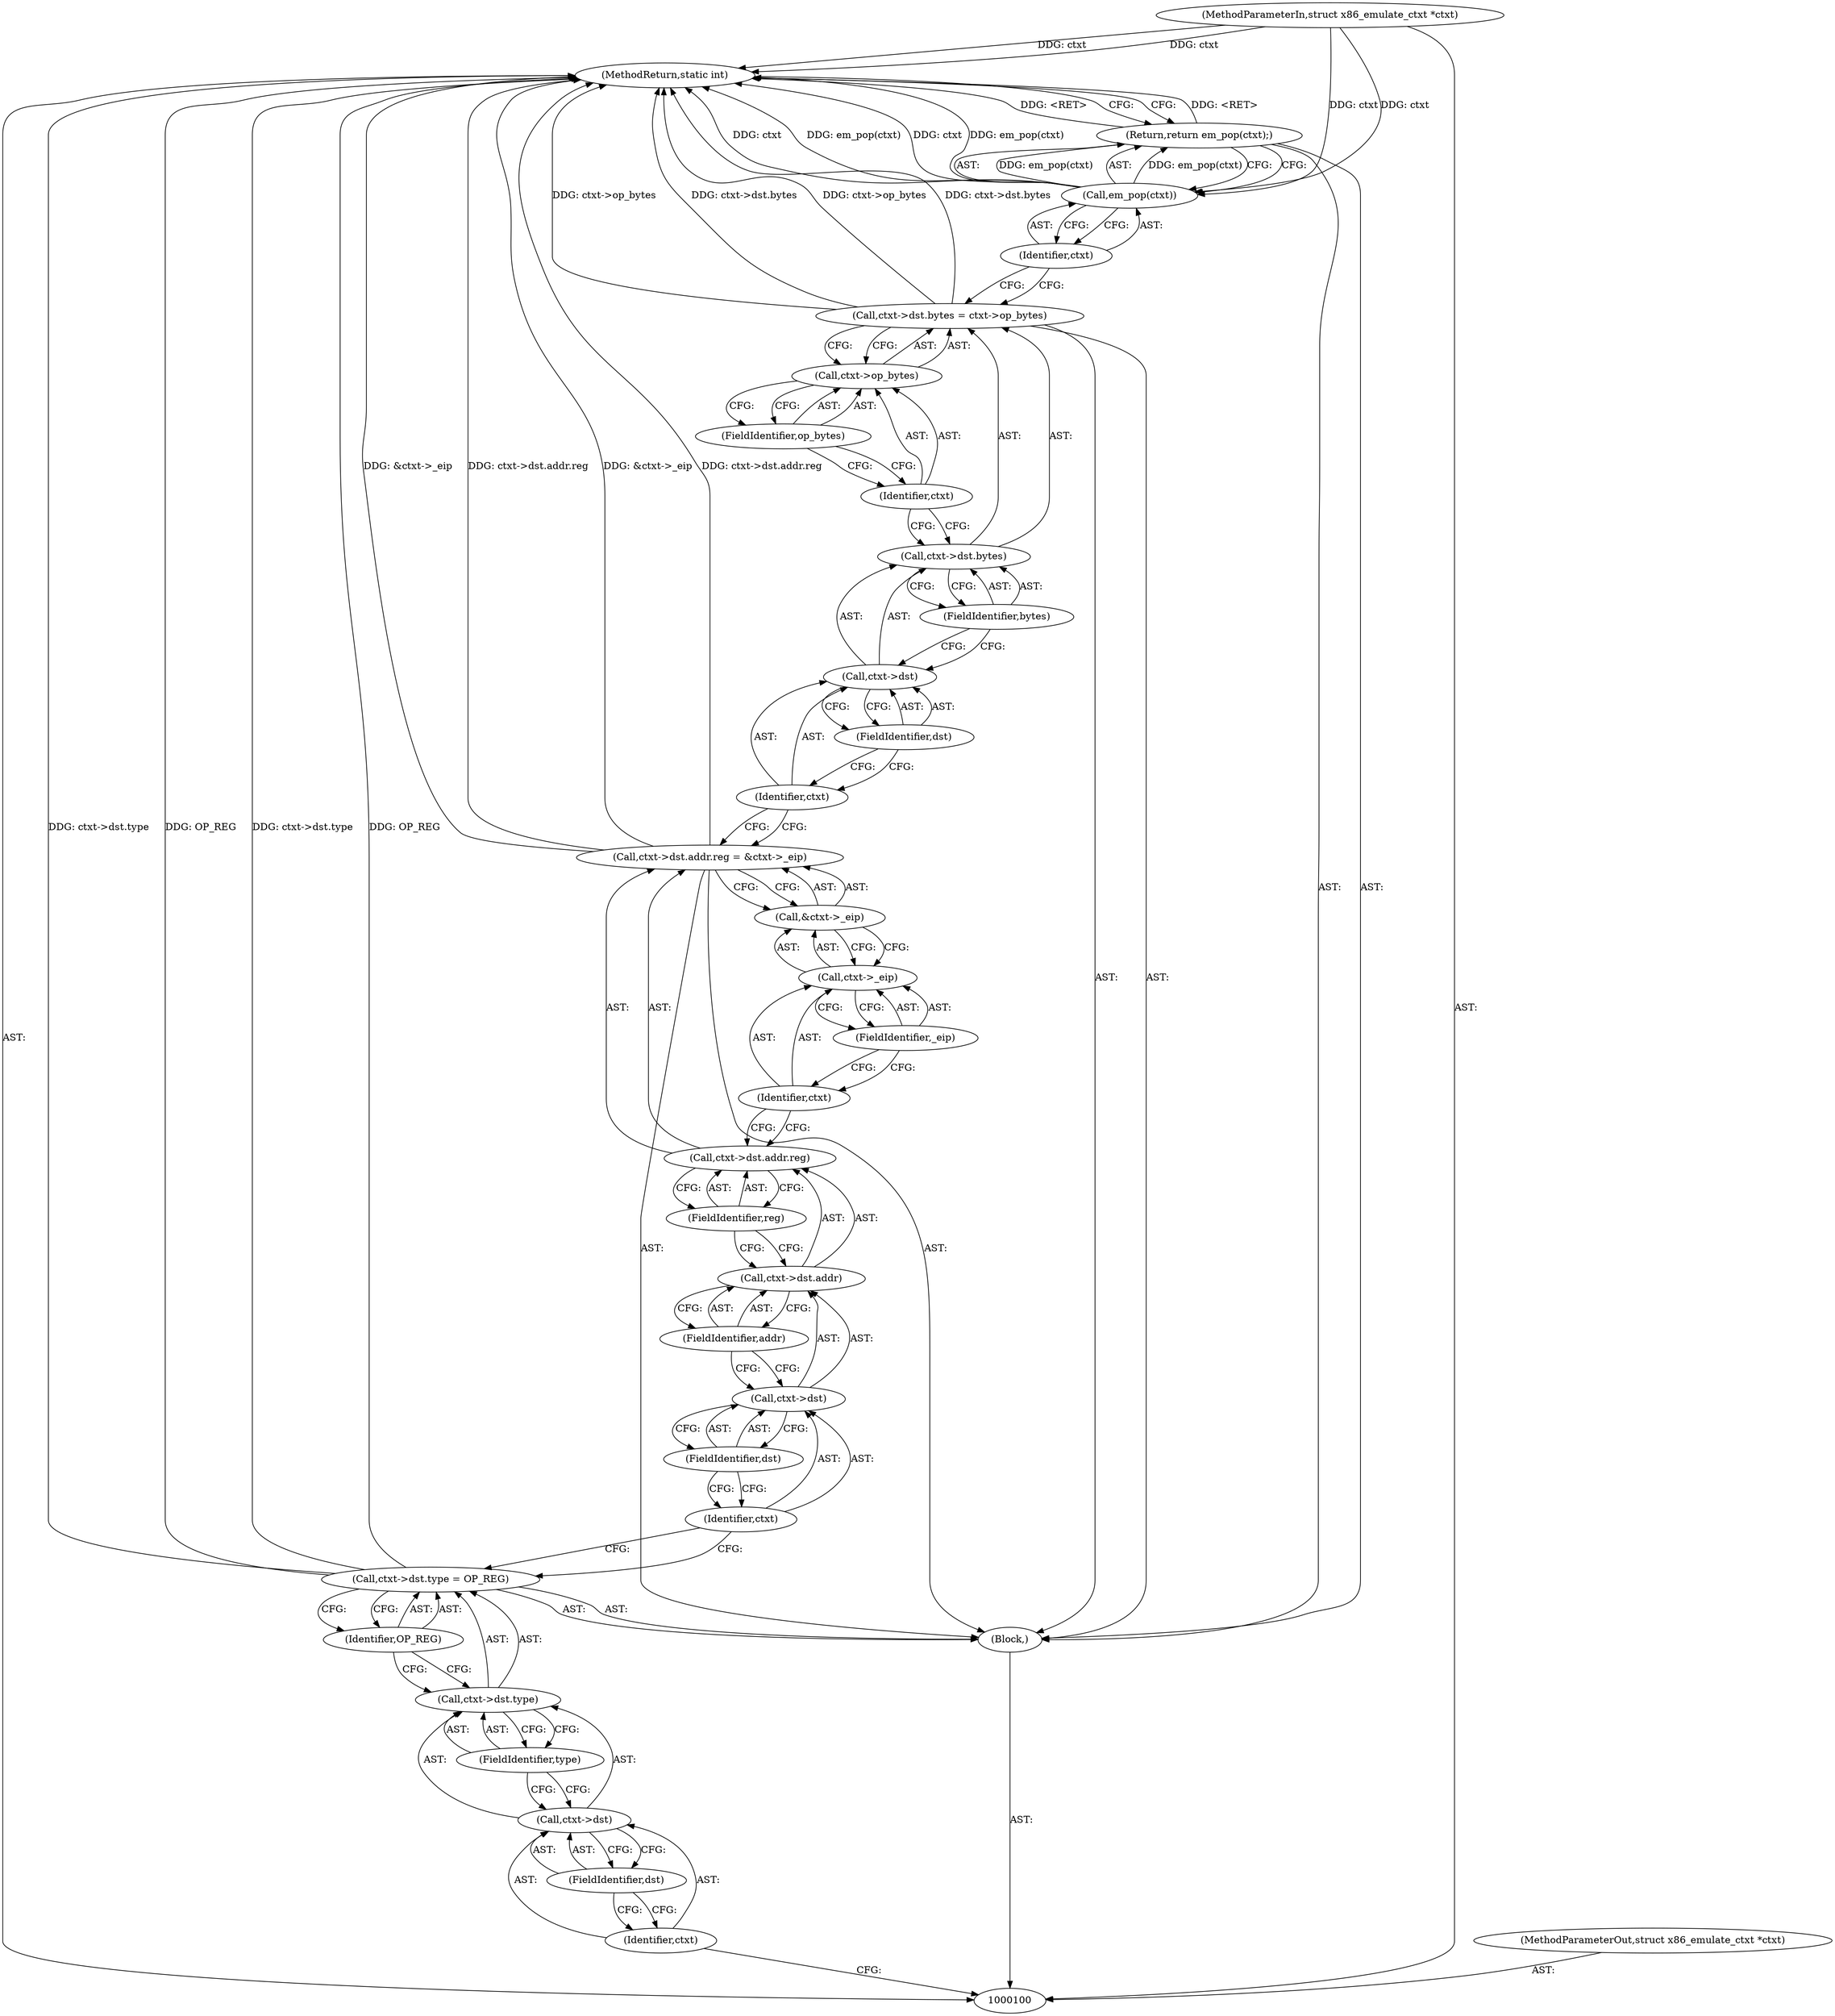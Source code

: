 digraph "1_linux_234f3ce485d54017f15cf5e0699cff4100121601_4" {
"1000134" [label="(MethodReturn,static int)"];
"1000101" [label="(MethodParameterIn,struct x86_emulate_ctxt *ctxt)"];
"1000163" [label="(MethodParameterOut,struct x86_emulate_ctxt *ctxt)"];
"1000102" [label="(Block,)"];
"1000103" [label="(Call,ctxt->dst.type = OP_REG)"];
"1000104" [label="(Call,ctxt->dst.type)"];
"1000105" [label="(Call,ctxt->dst)"];
"1000106" [label="(Identifier,ctxt)"];
"1000108" [label="(FieldIdentifier,type)"];
"1000109" [label="(Identifier,OP_REG)"];
"1000107" [label="(FieldIdentifier,dst)"];
"1000110" [label="(Call,ctxt->dst.addr.reg = &ctxt->_eip)"];
"1000111" [label="(Call,ctxt->dst.addr.reg)"];
"1000112" [label="(Call,ctxt->dst.addr)"];
"1000113" [label="(Call,ctxt->dst)"];
"1000114" [label="(Identifier,ctxt)"];
"1000116" [label="(FieldIdentifier,addr)"];
"1000117" [label="(FieldIdentifier,reg)"];
"1000118" [label="(Call,&ctxt->_eip)"];
"1000119" [label="(Call,ctxt->_eip)"];
"1000120" [label="(Identifier,ctxt)"];
"1000121" [label="(FieldIdentifier,_eip)"];
"1000115" [label="(FieldIdentifier,dst)"];
"1000122" [label="(Call,ctxt->dst.bytes = ctxt->op_bytes)"];
"1000123" [label="(Call,ctxt->dst.bytes)"];
"1000124" [label="(Call,ctxt->dst)"];
"1000125" [label="(Identifier,ctxt)"];
"1000127" [label="(FieldIdentifier,bytes)"];
"1000128" [label="(Call,ctxt->op_bytes)"];
"1000129" [label="(Identifier,ctxt)"];
"1000130" [label="(FieldIdentifier,op_bytes)"];
"1000126" [label="(FieldIdentifier,dst)"];
"1000131" [label="(Return,return em_pop(ctxt);)"];
"1000133" [label="(Identifier,ctxt)"];
"1000132" [label="(Call,em_pop(ctxt))"];
"1000134" -> "1000100"  [label="AST: "];
"1000134" -> "1000131"  [label="CFG: "];
"1000103" -> "1000134"  [label="DDG: ctxt->dst.type"];
"1000103" -> "1000134"  [label="DDG: OP_REG"];
"1000110" -> "1000134"  [label="DDG: &ctxt->_eip"];
"1000110" -> "1000134"  [label="DDG: ctxt->dst.addr.reg"];
"1000132" -> "1000134"  [label="DDG: ctxt"];
"1000132" -> "1000134"  [label="DDG: em_pop(ctxt)"];
"1000122" -> "1000134"  [label="DDG: ctxt->op_bytes"];
"1000122" -> "1000134"  [label="DDG: ctxt->dst.bytes"];
"1000101" -> "1000134"  [label="DDG: ctxt"];
"1000131" -> "1000134"  [label="DDG: <RET>"];
"1000101" -> "1000100"  [label="AST: "];
"1000101" -> "1000134"  [label="DDG: ctxt"];
"1000101" -> "1000132"  [label="DDG: ctxt"];
"1000163" -> "1000100"  [label="AST: "];
"1000102" -> "1000100"  [label="AST: "];
"1000103" -> "1000102"  [label="AST: "];
"1000110" -> "1000102"  [label="AST: "];
"1000122" -> "1000102"  [label="AST: "];
"1000131" -> "1000102"  [label="AST: "];
"1000103" -> "1000102"  [label="AST: "];
"1000103" -> "1000109"  [label="CFG: "];
"1000104" -> "1000103"  [label="AST: "];
"1000109" -> "1000103"  [label="AST: "];
"1000114" -> "1000103"  [label="CFG: "];
"1000103" -> "1000134"  [label="DDG: ctxt->dst.type"];
"1000103" -> "1000134"  [label="DDG: OP_REG"];
"1000104" -> "1000103"  [label="AST: "];
"1000104" -> "1000108"  [label="CFG: "];
"1000105" -> "1000104"  [label="AST: "];
"1000108" -> "1000104"  [label="AST: "];
"1000109" -> "1000104"  [label="CFG: "];
"1000105" -> "1000104"  [label="AST: "];
"1000105" -> "1000107"  [label="CFG: "];
"1000106" -> "1000105"  [label="AST: "];
"1000107" -> "1000105"  [label="AST: "];
"1000108" -> "1000105"  [label="CFG: "];
"1000106" -> "1000105"  [label="AST: "];
"1000106" -> "1000100"  [label="CFG: "];
"1000107" -> "1000106"  [label="CFG: "];
"1000108" -> "1000104"  [label="AST: "];
"1000108" -> "1000105"  [label="CFG: "];
"1000104" -> "1000108"  [label="CFG: "];
"1000109" -> "1000103"  [label="AST: "];
"1000109" -> "1000104"  [label="CFG: "];
"1000103" -> "1000109"  [label="CFG: "];
"1000107" -> "1000105"  [label="AST: "];
"1000107" -> "1000106"  [label="CFG: "];
"1000105" -> "1000107"  [label="CFG: "];
"1000110" -> "1000102"  [label="AST: "];
"1000110" -> "1000118"  [label="CFG: "];
"1000111" -> "1000110"  [label="AST: "];
"1000118" -> "1000110"  [label="AST: "];
"1000125" -> "1000110"  [label="CFG: "];
"1000110" -> "1000134"  [label="DDG: &ctxt->_eip"];
"1000110" -> "1000134"  [label="DDG: ctxt->dst.addr.reg"];
"1000111" -> "1000110"  [label="AST: "];
"1000111" -> "1000117"  [label="CFG: "];
"1000112" -> "1000111"  [label="AST: "];
"1000117" -> "1000111"  [label="AST: "];
"1000120" -> "1000111"  [label="CFG: "];
"1000112" -> "1000111"  [label="AST: "];
"1000112" -> "1000116"  [label="CFG: "];
"1000113" -> "1000112"  [label="AST: "];
"1000116" -> "1000112"  [label="AST: "];
"1000117" -> "1000112"  [label="CFG: "];
"1000113" -> "1000112"  [label="AST: "];
"1000113" -> "1000115"  [label="CFG: "];
"1000114" -> "1000113"  [label="AST: "];
"1000115" -> "1000113"  [label="AST: "];
"1000116" -> "1000113"  [label="CFG: "];
"1000114" -> "1000113"  [label="AST: "];
"1000114" -> "1000103"  [label="CFG: "];
"1000115" -> "1000114"  [label="CFG: "];
"1000116" -> "1000112"  [label="AST: "];
"1000116" -> "1000113"  [label="CFG: "];
"1000112" -> "1000116"  [label="CFG: "];
"1000117" -> "1000111"  [label="AST: "];
"1000117" -> "1000112"  [label="CFG: "];
"1000111" -> "1000117"  [label="CFG: "];
"1000118" -> "1000110"  [label="AST: "];
"1000118" -> "1000119"  [label="CFG: "];
"1000119" -> "1000118"  [label="AST: "];
"1000110" -> "1000118"  [label="CFG: "];
"1000119" -> "1000118"  [label="AST: "];
"1000119" -> "1000121"  [label="CFG: "];
"1000120" -> "1000119"  [label="AST: "];
"1000121" -> "1000119"  [label="AST: "];
"1000118" -> "1000119"  [label="CFG: "];
"1000120" -> "1000119"  [label="AST: "];
"1000120" -> "1000111"  [label="CFG: "];
"1000121" -> "1000120"  [label="CFG: "];
"1000121" -> "1000119"  [label="AST: "];
"1000121" -> "1000120"  [label="CFG: "];
"1000119" -> "1000121"  [label="CFG: "];
"1000115" -> "1000113"  [label="AST: "];
"1000115" -> "1000114"  [label="CFG: "];
"1000113" -> "1000115"  [label="CFG: "];
"1000122" -> "1000102"  [label="AST: "];
"1000122" -> "1000128"  [label="CFG: "];
"1000123" -> "1000122"  [label="AST: "];
"1000128" -> "1000122"  [label="AST: "];
"1000133" -> "1000122"  [label="CFG: "];
"1000122" -> "1000134"  [label="DDG: ctxt->op_bytes"];
"1000122" -> "1000134"  [label="DDG: ctxt->dst.bytes"];
"1000123" -> "1000122"  [label="AST: "];
"1000123" -> "1000127"  [label="CFG: "];
"1000124" -> "1000123"  [label="AST: "];
"1000127" -> "1000123"  [label="AST: "];
"1000129" -> "1000123"  [label="CFG: "];
"1000124" -> "1000123"  [label="AST: "];
"1000124" -> "1000126"  [label="CFG: "];
"1000125" -> "1000124"  [label="AST: "];
"1000126" -> "1000124"  [label="AST: "];
"1000127" -> "1000124"  [label="CFG: "];
"1000125" -> "1000124"  [label="AST: "];
"1000125" -> "1000110"  [label="CFG: "];
"1000126" -> "1000125"  [label="CFG: "];
"1000127" -> "1000123"  [label="AST: "];
"1000127" -> "1000124"  [label="CFG: "];
"1000123" -> "1000127"  [label="CFG: "];
"1000128" -> "1000122"  [label="AST: "];
"1000128" -> "1000130"  [label="CFG: "];
"1000129" -> "1000128"  [label="AST: "];
"1000130" -> "1000128"  [label="AST: "];
"1000122" -> "1000128"  [label="CFG: "];
"1000129" -> "1000128"  [label="AST: "];
"1000129" -> "1000123"  [label="CFG: "];
"1000130" -> "1000129"  [label="CFG: "];
"1000130" -> "1000128"  [label="AST: "];
"1000130" -> "1000129"  [label="CFG: "];
"1000128" -> "1000130"  [label="CFG: "];
"1000126" -> "1000124"  [label="AST: "];
"1000126" -> "1000125"  [label="CFG: "];
"1000124" -> "1000126"  [label="CFG: "];
"1000131" -> "1000102"  [label="AST: "];
"1000131" -> "1000132"  [label="CFG: "];
"1000132" -> "1000131"  [label="AST: "];
"1000134" -> "1000131"  [label="CFG: "];
"1000131" -> "1000134"  [label="DDG: <RET>"];
"1000132" -> "1000131"  [label="DDG: em_pop(ctxt)"];
"1000133" -> "1000132"  [label="AST: "];
"1000133" -> "1000122"  [label="CFG: "];
"1000132" -> "1000133"  [label="CFG: "];
"1000132" -> "1000131"  [label="AST: "];
"1000132" -> "1000133"  [label="CFG: "];
"1000133" -> "1000132"  [label="AST: "];
"1000131" -> "1000132"  [label="CFG: "];
"1000132" -> "1000134"  [label="DDG: ctxt"];
"1000132" -> "1000134"  [label="DDG: em_pop(ctxt)"];
"1000132" -> "1000131"  [label="DDG: em_pop(ctxt)"];
"1000101" -> "1000132"  [label="DDG: ctxt"];
}
